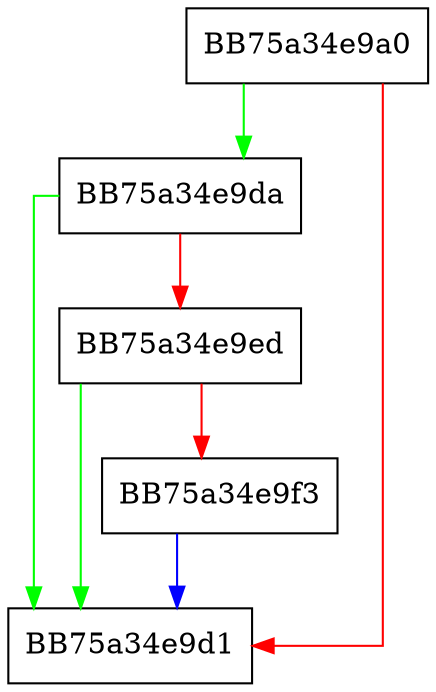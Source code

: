 digraph push64 {
  node [shape="box"];
  graph [splines=ortho];
  BB75a34e9a0 -> BB75a34e9da [color="green"];
  BB75a34e9a0 -> BB75a34e9d1 [color="red"];
  BB75a34e9da -> BB75a34e9d1 [color="green"];
  BB75a34e9da -> BB75a34e9ed [color="red"];
  BB75a34e9ed -> BB75a34e9d1 [color="green"];
  BB75a34e9ed -> BB75a34e9f3 [color="red"];
  BB75a34e9f3 -> BB75a34e9d1 [color="blue"];
}
